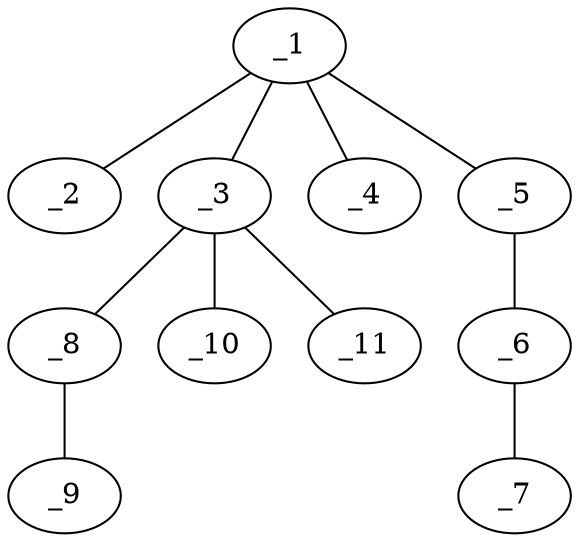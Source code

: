 graph molid676737 {
	_1	 [charge=0,
		chem=6,
		symbol="P  ",
		x="4.5981",
		y="-0.25"];
	_2	 [charge=0,
		chem=2,
		symbol="O  ",
		x="4.0981",
		y="0.616"];
	_1 -- _2	 [valence=2];
	_3	 [charge=0,
		chem=1,
		symbol="C  ",
		x="5.4641",
		y="0.25"];
	_1 -- _3	 [valence=1];
	_4	 [charge=0,
		chem=2,
		symbol="O  ",
		x="5.0981",
		y="-1.116"];
	_1 -- _4	 [valence=1];
	_5	 [charge=0,
		chem=2,
		symbol="O  ",
		x="3.7321",
		y="-0.75"];
	_1 -- _5	 [valence=1];
	_8	 [charge=0,
		chem=4,
		symbol="N  ",
		x="6.3301",
		y="0.75"];
	_3 -- _8	 [valence=1];
	_10	 [charge=0,
		chem=1,
		symbol="C  ",
		x="4.9641",
		y="1.116"];
	_3 -- _10	 [valence=1];
	_11	 [charge=0,
		chem=1,
		symbol="C  ",
		x="5.9641",
		y="-0.616"];
	_3 -- _11	 [valence=1];
	_6	 [charge=0,
		chem=1,
		symbol="C  ",
		x="2.866",
		y="-0.25"];
	_5 -- _6	 [valence=1];
	_7	 [charge=0,
		chem=1,
		symbol="C  ",
		x=2,
		y="-0.75"];
	_6 -- _7	 [valence=1];
	_9	 [charge=0,
		chem=1,
		symbol="C  ",
		x="7.1962",
		y="0.25"];
	_8 -- _9	 [valence=1];
}
